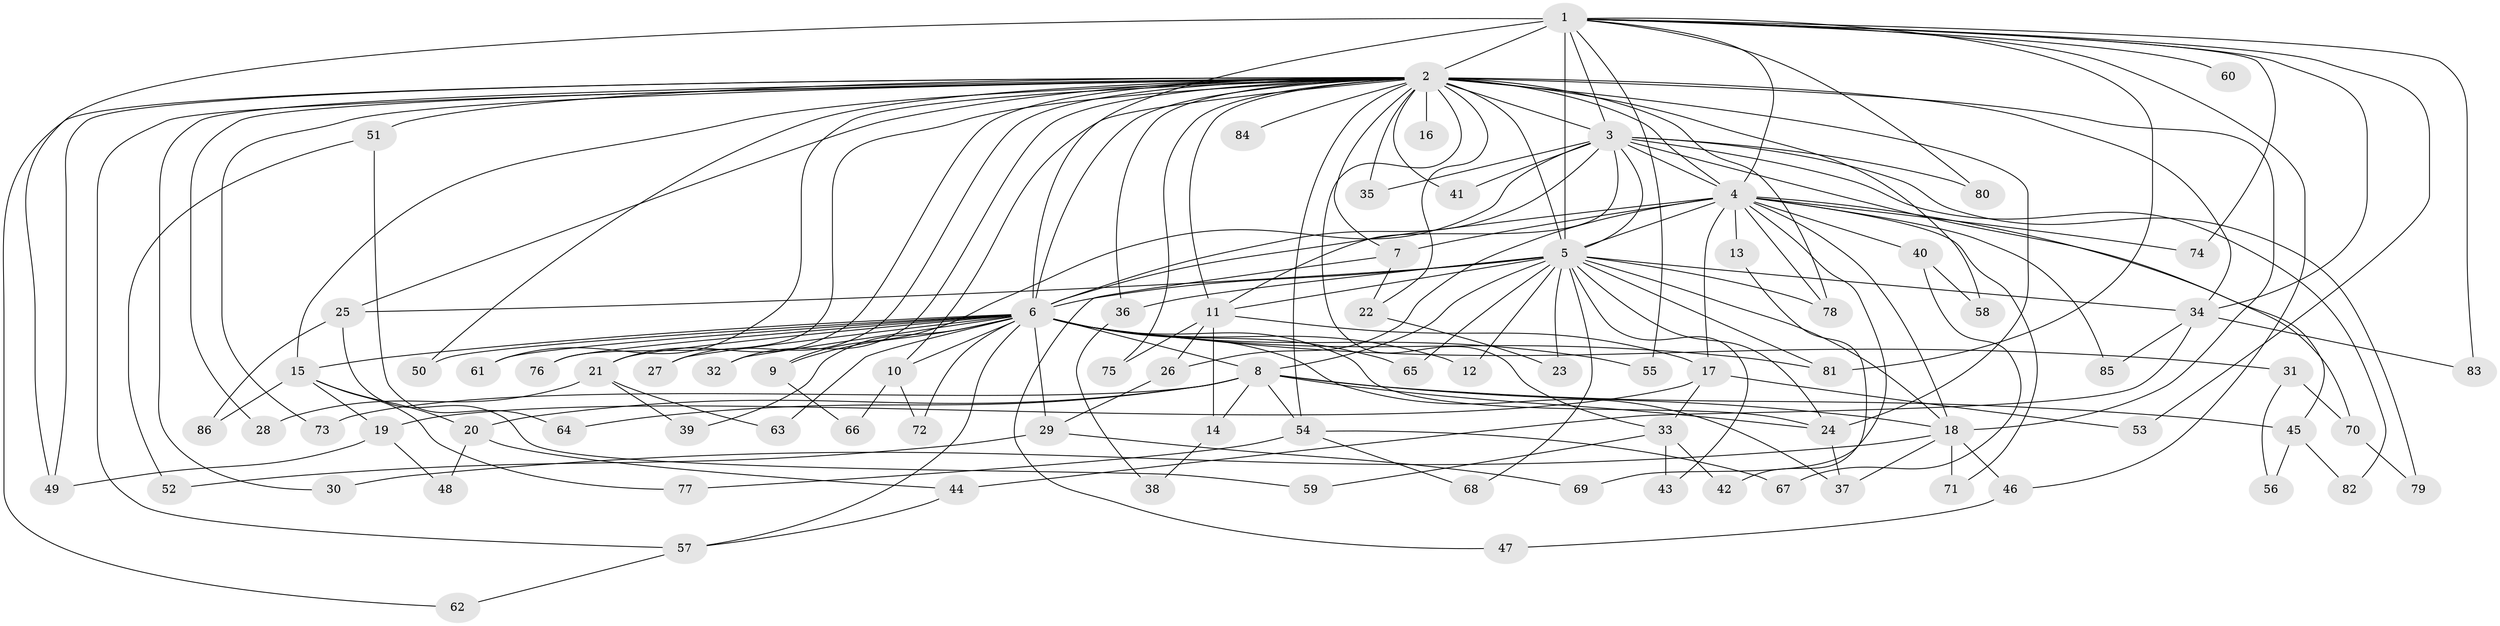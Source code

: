 // original degree distribution, {16: 0.008333333333333333, 30: 0.008333333333333333, 17: 0.025, 21: 0.008333333333333333, 19: 0.008333333333333333, 25: 0.008333333333333333, 27: 0.008333333333333333, 32: 0.008333333333333333, 4: 0.11666666666666667, 11: 0.008333333333333333, 3: 0.15, 8: 0.008333333333333333, 2: 0.5583333333333333, 6: 0.008333333333333333, 5: 0.06666666666666667}
// Generated by graph-tools (version 1.1) at 2025/49/03/04/25 22:49:26]
// undirected, 86 vertices, 179 edges
graph export_dot {
  node [color=gray90,style=filled];
  1;
  2;
  3;
  4;
  5;
  6;
  7;
  8;
  9;
  10;
  11;
  12;
  13;
  14;
  15;
  16;
  17;
  18;
  19;
  20;
  21;
  22;
  23;
  24;
  25;
  26;
  27;
  28;
  29;
  30;
  31;
  32;
  33;
  34;
  35;
  36;
  37;
  38;
  39;
  40;
  41;
  42;
  43;
  44;
  45;
  46;
  47;
  48;
  49;
  50;
  51;
  52;
  53;
  54;
  55;
  56;
  57;
  58;
  59;
  60;
  61;
  62;
  63;
  64;
  65;
  66;
  67;
  68;
  69;
  70;
  71;
  72;
  73;
  74;
  75;
  76;
  77;
  78;
  79;
  80;
  81;
  82;
  83;
  84;
  85;
  86;
  1 -- 2 [weight=8.0];
  1 -- 3 [weight=2.0];
  1 -- 4 [weight=2.0];
  1 -- 5 [weight=3.0];
  1 -- 6 [weight=3.0];
  1 -- 34 [weight=1.0];
  1 -- 46 [weight=1.0];
  1 -- 49 [weight=1.0];
  1 -- 53 [weight=1.0];
  1 -- 55 [weight=1.0];
  1 -- 60 [weight=2.0];
  1 -- 74 [weight=1.0];
  1 -- 80 [weight=1.0];
  1 -- 81 [weight=1.0];
  1 -- 83 [weight=1.0];
  2 -- 3 [weight=5.0];
  2 -- 4 [weight=6.0];
  2 -- 5 [weight=4.0];
  2 -- 6 [weight=5.0];
  2 -- 7 [weight=1.0];
  2 -- 10 [weight=1.0];
  2 -- 11 [weight=2.0];
  2 -- 15 [weight=1.0];
  2 -- 16 [weight=1.0];
  2 -- 18 [weight=1.0];
  2 -- 21 [weight=1.0];
  2 -- 22 [weight=1.0];
  2 -- 24 [weight=2.0];
  2 -- 25 [weight=1.0];
  2 -- 27 [weight=1.0];
  2 -- 28 [weight=1.0];
  2 -- 30 [weight=1.0];
  2 -- 32 [weight=1.0];
  2 -- 33 [weight=1.0];
  2 -- 34 [weight=2.0];
  2 -- 35 [weight=2.0];
  2 -- 36 [weight=1.0];
  2 -- 41 [weight=1.0];
  2 -- 49 [weight=1.0];
  2 -- 50 [weight=1.0];
  2 -- 51 [weight=2.0];
  2 -- 54 [weight=1.0];
  2 -- 57 [weight=1.0];
  2 -- 58 [weight=1.0];
  2 -- 61 [weight=1.0];
  2 -- 62 [weight=1.0];
  2 -- 73 [weight=1.0];
  2 -- 75 [weight=1.0];
  2 -- 76 [weight=1.0];
  2 -- 78 [weight=1.0];
  2 -- 84 [weight=1.0];
  3 -- 4 [weight=1.0];
  3 -- 5 [weight=2.0];
  3 -- 6 [weight=2.0];
  3 -- 9 [weight=1.0];
  3 -- 11 [weight=1.0];
  3 -- 35 [weight=1.0];
  3 -- 41 [weight=1.0];
  3 -- 45 [weight=1.0];
  3 -- 79 [weight=1.0];
  3 -- 80 [weight=1.0];
  3 -- 82 [weight=1.0];
  4 -- 5 [weight=2.0];
  4 -- 6 [weight=1.0];
  4 -- 7 [weight=1.0];
  4 -- 13 [weight=1.0];
  4 -- 17 [weight=1.0];
  4 -- 18 [weight=1.0];
  4 -- 26 [weight=1.0];
  4 -- 40 [weight=1.0];
  4 -- 69 [weight=1.0];
  4 -- 70 [weight=1.0];
  4 -- 71 [weight=1.0];
  4 -- 74 [weight=1.0];
  4 -- 78 [weight=1.0];
  4 -- 85 [weight=1.0];
  5 -- 6 [weight=1.0];
  5 -- 8 [weight=1.0];
  5 -- 11 [weight=1.0];
  5 -- 12 [weight=1.0];
  5 -- 18 [weight=1.0];
  5 -- 23 [weight=1.0];
  5 -- 24 [weight=1.0];
  5 -- 25 [weight=1.0];
  5 -- 34 [weight=1.0];
  5 -- 36 [weight=1.0];
  5 -- 43 [weight=1.0];
  5 -- 65 [weight=1.0];
  5 -- 68 [weight=1.0];
  5 -- 78 [weight=1.0];
  5 -- 81 [weight=1.0];
  6 -- 8 [weight=1.0];
  6 -- 9 [weight=1.0];
  6 -- 10 [weight=1.0];
  6 -- 12 [weight=1.0];
  6 -- 15 [weight=1.0];
  6 -- 21 [weight=1.0];
  6 -- 24 [weight=1.0];
  6 -- 27 [weight=1.0];
  6 -- 29 [weight=1.0];
  6 -- 31 [weight=1.0];
  6 -- 32 [weight=2.0];
  6 -- 37 [weight=1.0];
  6 -- 39 [weight=1.0];
  6 -- 50 [weight=1.0];
  6 -- 55 [weight=1.0];
  6 -- 57 [weight=1.0];
  6 -- 61 [weight=1.0];
  6 -- 63 [weight=1.0];
  6 -- 65 [weight=1.0];
  6 -- 72 [weight=1.0];
  6 -- 76 [weight=1.0];
  6 -- 81 [weight=1.0];
  7 -- 22 [weight=1.0];
  7 -- 47 [weight=1.0];
  8 -- 14 [weight=1.0];
  8 -- 18 [weight=1.0];
  8 -- 20 [weight=1.0];
  8 -- 24 [weight=1.0];
  8 -- 45 [weight=1.0];
  8 -- 54 [weight=1.0];
  8 -- 64 [weight=1.0];
  8 -- 73 [weight=1.0];
  9 -- 66 [weight=1.0];
  10 -- 66 [weight=1.0];
  10 -- 72 [weight=1.0];
  11 -- 14 [weight=1.0];
  11 -- 17 [weight=1.0];
  11 -- 26 [weight=1.0];
  11 -- 75 [weight=1.0];
  13 -- 42 [weight=1.0];
  14 -- 38 [weight=1.0];
  15 -- 19 [weight=1.0];
  15 -- 20 [weight=1.0];
  15 -- 77 [weight=1.0];
  15 -- 86 [weight=1.0];
  17 -- 19 [weight=1.0];
  17 -- 33 [weight=1.0];
  17 -- 53 [weight=1.0];
  18 -- 30 [weight=1.0];
  18 -- 37 [weight=1.0];
  18 -- 46 [weight=1.0];
  18 -- 71 [weight=1.0];
  19 -- 48 [weight=1.0];
  19 -- 49 [weight=1.0];
  20 -- 44 [weight=1.0];
  20 -- 48 [weight=1.0];
  21 -- 28 [weight=1.0];
  21 -- 39 [weight=1.0];
  21 -- 63 [weight=1.0];
  22 -- 23 [weight=1.0];
  24 -- 37 [weight=1.0];
  25 -- 59 [weight=1.0];
  25 -- 86 [weight=1.0];
  26 -- 29 [weight=1.0];
  29 -- 52 [weight=1.0];
  29 -- 69 [weight=1.0];
  31 -- 56 [weight=1.0];
  31 -- 70 [weight=1.0];
  33 -- 42 [weight=1.0];
  33 -- 43 [weight=1.0];
  33 -- 59 [weight=1.0];
  34 -- 44 [weight=1.0];
  34 -- 83 [weight=1.0];
  34 -- 85 [weight=1.0];
  36 -- 38 [weight=1.0];
  40 -- 58 [weight=1.0];
  40 -- 67 [weight=1.0];
  44 -- 57 [weight=1.0];
  45 -- 56 [weight=1.0];
  45 -- 82 [weight=1.0];
  46 -- 47 [weight=1.0];
  51 -- 52 [weight=1.0];
  51 -- 64 [weight=1.0];
  54 -- 67 [weight=1.0];
  54 -- 68 [weight=1.0];
  54 -- 77 [weight=1.0];
  57 -- 62 [weight=1.0];
  70 -- 79 [weight=1.0];
}
